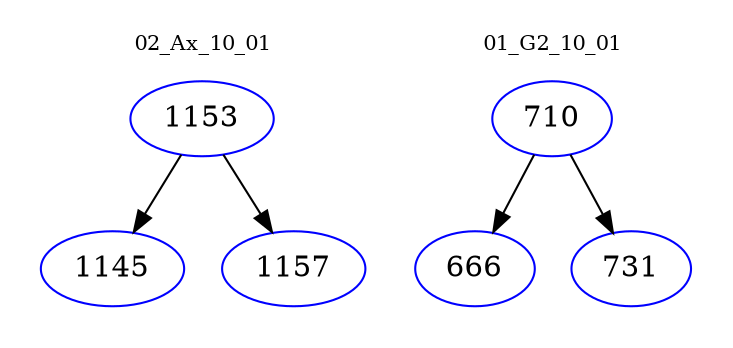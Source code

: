 digraph{
subgraph cluster_0 {
color = white
label = "02_Ax_10_01";
fontsize=10;
T0_1153 [label="1153", color="blue"]
T0_1153 -> T0_1145 [color="black"]
T0_1145 [label="1145", color="blue"]
T0_1153 -> T0_1157 [color="black"]
T0_1157 [label="1157", color="blue"]
}
subgraph cluster_1 {
color = white
label = "01_G2_10_01";
fontsize=10;
T1_710 [label="710", color="blue"]
T1_710 -> T1_666 [color="black"]
T1_666 [label="666", color="blue"]
T1_710 -> T1_731 [color="black"]
T1_731 [label="731", color="blue"]
}
}
